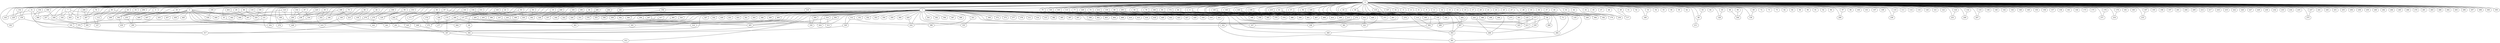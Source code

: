 
graph graphname {
    0 -- 1
0 -- 2
0 -- 3
0 -- 4
0 -- 5
0 -- 6
0 -- 7
0 -- 8
0 -- 9
0 -- 10
0 -- 11
0 -- 12
0 -- 13
0 -- 14
0 -- 15
0 -- 16
0 -- 17
0 -- 18
0 -- 19
0 -- 20
0 -- 21
0 -- 22
0 -- 23
0 -- 24
0 -- 25
0 -- 26
0 -- 27
0 -- 28
0 -- 29
0 -- 30
0 -- 31
0 -- 32
0 -- 33
0 -- 34
0 -- 35
0 -- 36
0 -- 37
0 -- 38
0 -- 39
0 -- 40
0 -- 41
0 -- 42
0 -- 43
0 -- 44
0 -- 45
0 -- 46
0 -- 47
0 -- 48
0 -- 49
0 -- 50
0 -- 51
0 -- 52
0 -- 53
0 -- 54
0 -- 55
0 -- 56
0 -- 57
0 -- 58
0 -- 59
0 -- 60
0 -- 61
0 -- 62
0 -- 63
0 -- 64
0 -- 65
0 -- 66
0 -- 67
0 -- 68
0 -- 69
0 -- 70
0 -- 71
0 -- 72
0 -- 73
0 -- 74
0 -- 75
0 -- 76
0 -- 77
0 -- 78
0 -- 79
0 -- 80
0 -- 81
0 -- 82
0 -- 83
0 -- 84
0 -- 85
0 -- 86
0 -- 87
0 -- 88
0 -- 89
0 -- 90
0 -- 91
0 -- 92
0 -- 93
0 -- 94
0 -- 95
0 -- 96
0 -- 97
0 -- 98
0 -- 99
0 -- 100
0 -- 101
0 -- 102
0 -- 103
0 -- 104
0 -- 105
0 -- 106
0 -- 107
0 -- 108
0 -- 109
0 -- 110
0 -- 111
0 -- 112
0 -- 113
0 -- 114
0 -- 115
0 -- 116
0 -- 117
0 -- 118
0 -- 119
0 -- 120
0 -- 121
0 -- 122
0 -- 123
0 -- 124
0 -- 125
0 -- 126
0 -- 127
0 -- 128
0 -- 129
0 -- 130
0 -- 131
0 -- 132
0 -- 133
0 -- 134
0 -- 135
0 -- 136
0 -- 137
0 -- 138
0 -- 139
0 -- 140
0 -- 141
0 -- 142
0 -- 143
0 -- 144
0 -- 145
0 -- 146
0 -- 147
0 -- 148
0 -- 149
0 -- 150
0 -- 151
0 -- 152
0 -- 153
0 -- 154
0 -- 155
0 -- 156
0 -- 157
0 -- 158
0 -- 159
0 -- 160
0 -- 161
0 -- 162
0 -- 163
0 -- 164
0 -- 165
0 -- 166
0 -- 167
0 -- 168
0 -- 169
0 -- 170
0 -- 171
0 -- 172
0 -- 173
0 -- 174
0 -- 175
0 -- 176
0 -- 177
0 -- 178
0 -- 179
0 -- 180
0 -- 181
0 -- 182
0 -- 183
0 -- 184
0 -- 185
0 -- 186
0 -- 187
0 -- 188
0 -- 189
0 -- 190
0 -- 191
0 -- 192
0 -- 193
0 -- 194
0 -- 195
0 -- 196
0 -- 197
0 -- 198
0 -- 199
0 -- 200
0 -- 201
0 -- 202
0 -- 203
0 -- 204
0 -- 205
0 -- 206
0 -- 207
0 -- 208
0 -- 209
0 -- 210
0 -- 211
0 -- 212
0 -- 213
0 -- 214
0 -- 215
0 -- 216
0 -- 217
0 -- 218
0 -- 219
0 -- 220
0 -- 221
0 -- 222
0 -- 223
0 -- 224
0 -- 225
0 -- 226
0 -- 227
0 -- 228
0 -- 229
0 -- 230
0 -- 231
0 -- 232
0 -- 233
0 -- 234
0 -- 235
0 -- 236
0 -- 237
0 -- 238
0 -- 239
0 -- 240
0 -- 241
0 -- 242
0 -- 243
0 -- 244
0 -- 245
0 -- 246
0 -- 247
0 -- 248
0 -- 249
0 -- 250
0 -- 251
0 -- 252
0 -- 253
0 -- 254
0 -- 255
0 -- 256
0 -- 257
0 -- 258
0 -- 259
0 -- 260
0 -- 261
0 -- 262
0 -- 263
0 -- 264
0 -- 265
0 -- 266
0 -- 267
0 -- 268
0 -- 269
0 -- 270
0 -- 271
0 -- 272
0 -- 273
0 -- 274
0 -- 275
0 -- 276
0 -- 277
0 -- 278
0 -- 279
0 -- 280
0 -- 281
0 -- 282
0 -- 283
0 -- 284
0 -- 285
0 -- 286
0 -- 287
0 -- 288
0 -- 289
0 -- 290
0 -- 291
0 -- 292
0 -- 293
0 -- 294
0 -- 295
0 -- 296
0 -- 297
0 -- 298
0 -- 299
0 -- 300
0 -- 301
0 -- 302
0 -- 303
0 -- 304
0 -- 305
0 -- 306
0 -- 344
1 -- 307
1 -- 308
1 -- 309
1 -- 310
1 -- 311
1 -- 312
1 -- 313
1 -- 314
1 -- 315
1 -- 316
1 -- 317
1 -- 318
1 -- 319
1 -- 320
1 -- 321
1 -- 322
1 -- 323
1 -- 324
1 -- 325
1 -- 326
1 -- 327
1 -- 328
1 -- 329
1 -- 330
1 -- 331
1 -- 332
1 -- 333
1 -- 334
1 -- 335
1 -- 336
1 -- 337
1 -- 338
1 -- 339
1 -- 340
1 -- 341
1 -- 342
1 -- 343
1 -- 344
1 -- 345
1 -- 346
1 -- 347
1 -- 348
1 -- 349
1 -- 350
1 -- 351
1 -- 352
1 -- 353
1 -- 354
1 -- 355
1 -- 356
1 -- 357
1 -- 358
1 -- 359
1 -- 360
1 -- 361
1 -- 362
1 -- 363
1 -- 364
1 -- 365
1 -- 366
1 -- 367
1 -- 368
1 -- 369
1 -- 370
1 -- 371
1 -- 372
1 -- 373
1 -- 374
1 -- 375
1 -- 376
1 -- 377
1 -- 378
1 -- 379
1 -- 380
1 -- 381
1 -- 382
1 -- 383
1 -- 384
1 -- 385
1 -- 386
1 -- 387
1 -- 388
1 -- 389
1 -- 390
1 -- 391
1 -- 392
1 -- 393
1 -- 394
1 -- 395
1 -- 396
1 -- 397
1 -- 398
1 -- 399
1 -- 400
1 -- 401
1 -- 402
1 -- 403
1 -- 404
1 -- 405
1 -- 406
1 -- 407
1 -- 408
1 -- 409
1 -- 410
1 -- 411
1 -- 412
1 -- 413
1 -- 414
1 -- 415
1 -- 416
1 -- 417
1 -- 418
1 -- 419
1 -- 420
1 -- 421
1 -- 422
1 -- 423
1 -- 424
1 -- 425
1 -- 426
1 -- 427
1 -- 428
1 -- 429
1 -- 430
1 -- 431
1 -- 432
1 -- 433
1 -- 434
2 -- 448
2 -- 449
2 -- 435
2 -- 436
2 -- 437
2 -- 438
2 -- 439
2 -- 440
2 -- 441
2 -- 442
2 -- 443
2 -- 444
2 -- 445
2 -- 446
2 -- 447
2 -- 81
3 -- 302
4 -- 274
4 -- 434
7 -- 329
7 -- 263
7 -- 104
7 -- 81
7 -- 208
10 -- 34
16 -- 302
18 -- 449
19 -- 328
22 -- 137
24 -- 269
24 -- 302
26 -- 270
28 -- 182
29 -- 347
30 -- 177
30 -- 282
30 -- 71
31 -- 380
31 -- 163
31 -- 379
32 -- 384
34 -- 284
34 -- 413
35 -- 254
38 -- 331
39 -- 252
39 -- 419
41 -- 179
43 -- 250
44 -- 371
44 -- 261
46 -- 394
49 -- 117
50 -- 392
50 -- 285
53 -- 180
56 -- 272
56 -- 213
57 -- 188
60 -- 411
61 -- 306
61 -- 188
61 -- 366
63 -- 89
65 -- 128
66 -- 131
66 -- 329
66 -- 440
67 -- 375
67 -- 396
67 -- 325
68 -- 244
69 -- 130
70 -- 348
74 -- 390
76 -- 426
76 -- 399
77 -- 374
78 -- 287
79 -- 394
79 -- 166
80 -- 138
80 -- 223
83 -- 112
83 -- 287
83 -- 347
85 -- 171
85 -- 184
87 -- 200
87 -- 334
88 -- 409
89 -- 211
93 -- 335
93 -- 137
94 -- 273
94 -- 406
95 -- 129
95 -- 291
97 -- 299
99 -- 244
102 -- 238
102 -- 200
103 -- 192
103 -- 303
105 -- 365
106 -- 279
108 -- 202
110 -- 236
112 -- 127
113 -- 304
115 -- 370
118 -- 198
118 -- 442
119 -- 135
119 -- 240
119 -- 391
123 -- 446
123 -- 325
124 -- 231
125 -- 413
126 -- 192
126 -- 393
131 -- 290
131 -- 394
132 -- 249
133 -- 207
134 -- 389
134 -- 184
137 -- 345
137 -- 277
139 -- 407
141 -- 184
143 -- 280
145 -- 155
146 -- 358
147 -- 384
151 -- 174
152 -- 220
152 -- 159
153 -- 242
154 -- 380
154 -- 317
155 -- 289
155 -- 381
159 -- 162
159 -- 191
160 -- 419
165 -- 322
166 -- 254
167 -- 424
168 -- 213
168 -- 421
169 -- 273
170 -- 375
172 -- 426
174 -- 307
176 -- 271
177 -- 239
177 -- 304
177 -- 425
178 -- 216
184 -- 277
185 -- 342
185 -- 339
186 -- 208
186 -- 220
187 -- 215
189 -- 223
189 -- 238
190 -- 329
191 -- 317
194 -- 340
195 -- 436
198 -- 419
198 -- 278
199 -- 326
200 -- 448
202 -- 267
203 -- 347
204 -- 336
205 -- 405
208 -- 395
210 -- 366
212 -- 401
213 -- 432
221 -- 413
221 -- 406
224 -- 350
225 -- 238
228 -- 388
237 -- 275
239 -- 406
242 -- 325
243 -- 313
246 -- 287
247 -- 434
248 -- 357
248 -- 328
253 -- 290
257 -- 379
267 -- 303
267 -- 282
268 -- 307
270 -- 291
270 -- 317
272 -- 337
272 -- 338
279 -- 443
280 -- 375
280 -- 363
285 -- 316
287 -- 395
288 -- 376
288 -- 335
288 -- 355
291 -- 307
294 -- 302
295 -- 414
301 -- 425
302 -- 439
303 -- 391
304 -- 369
307 -- 412
309 -- 330
310 -- 405
310 -- 313
312 -- 386
312 -- 320
320 -- 394
321 -- 333
324 -- 441
334 -- 379
350 -- 405
356 -- 424
383 -- 443
400 -- 444
411 -- 421
417 -- 448
429 -- 434

}
